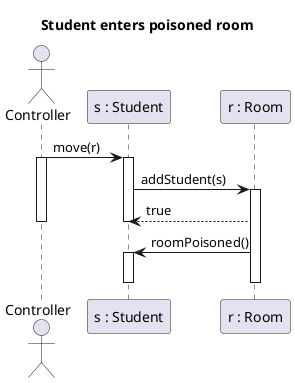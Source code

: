 @startuml student_enter_poison
title Student enters poisoned room

actor Controller as c
participant "s : Student" as s
participant "r : Room" as r


c -> s : move(r)
Activate c
Activate s
s -> r : addStudent(s)


Activate r
r --> s : true
Deactivate s
Deactivate c
r -> s : roomPoisoned()
Activate s
Deactivate s
Deactivate r


@enduml